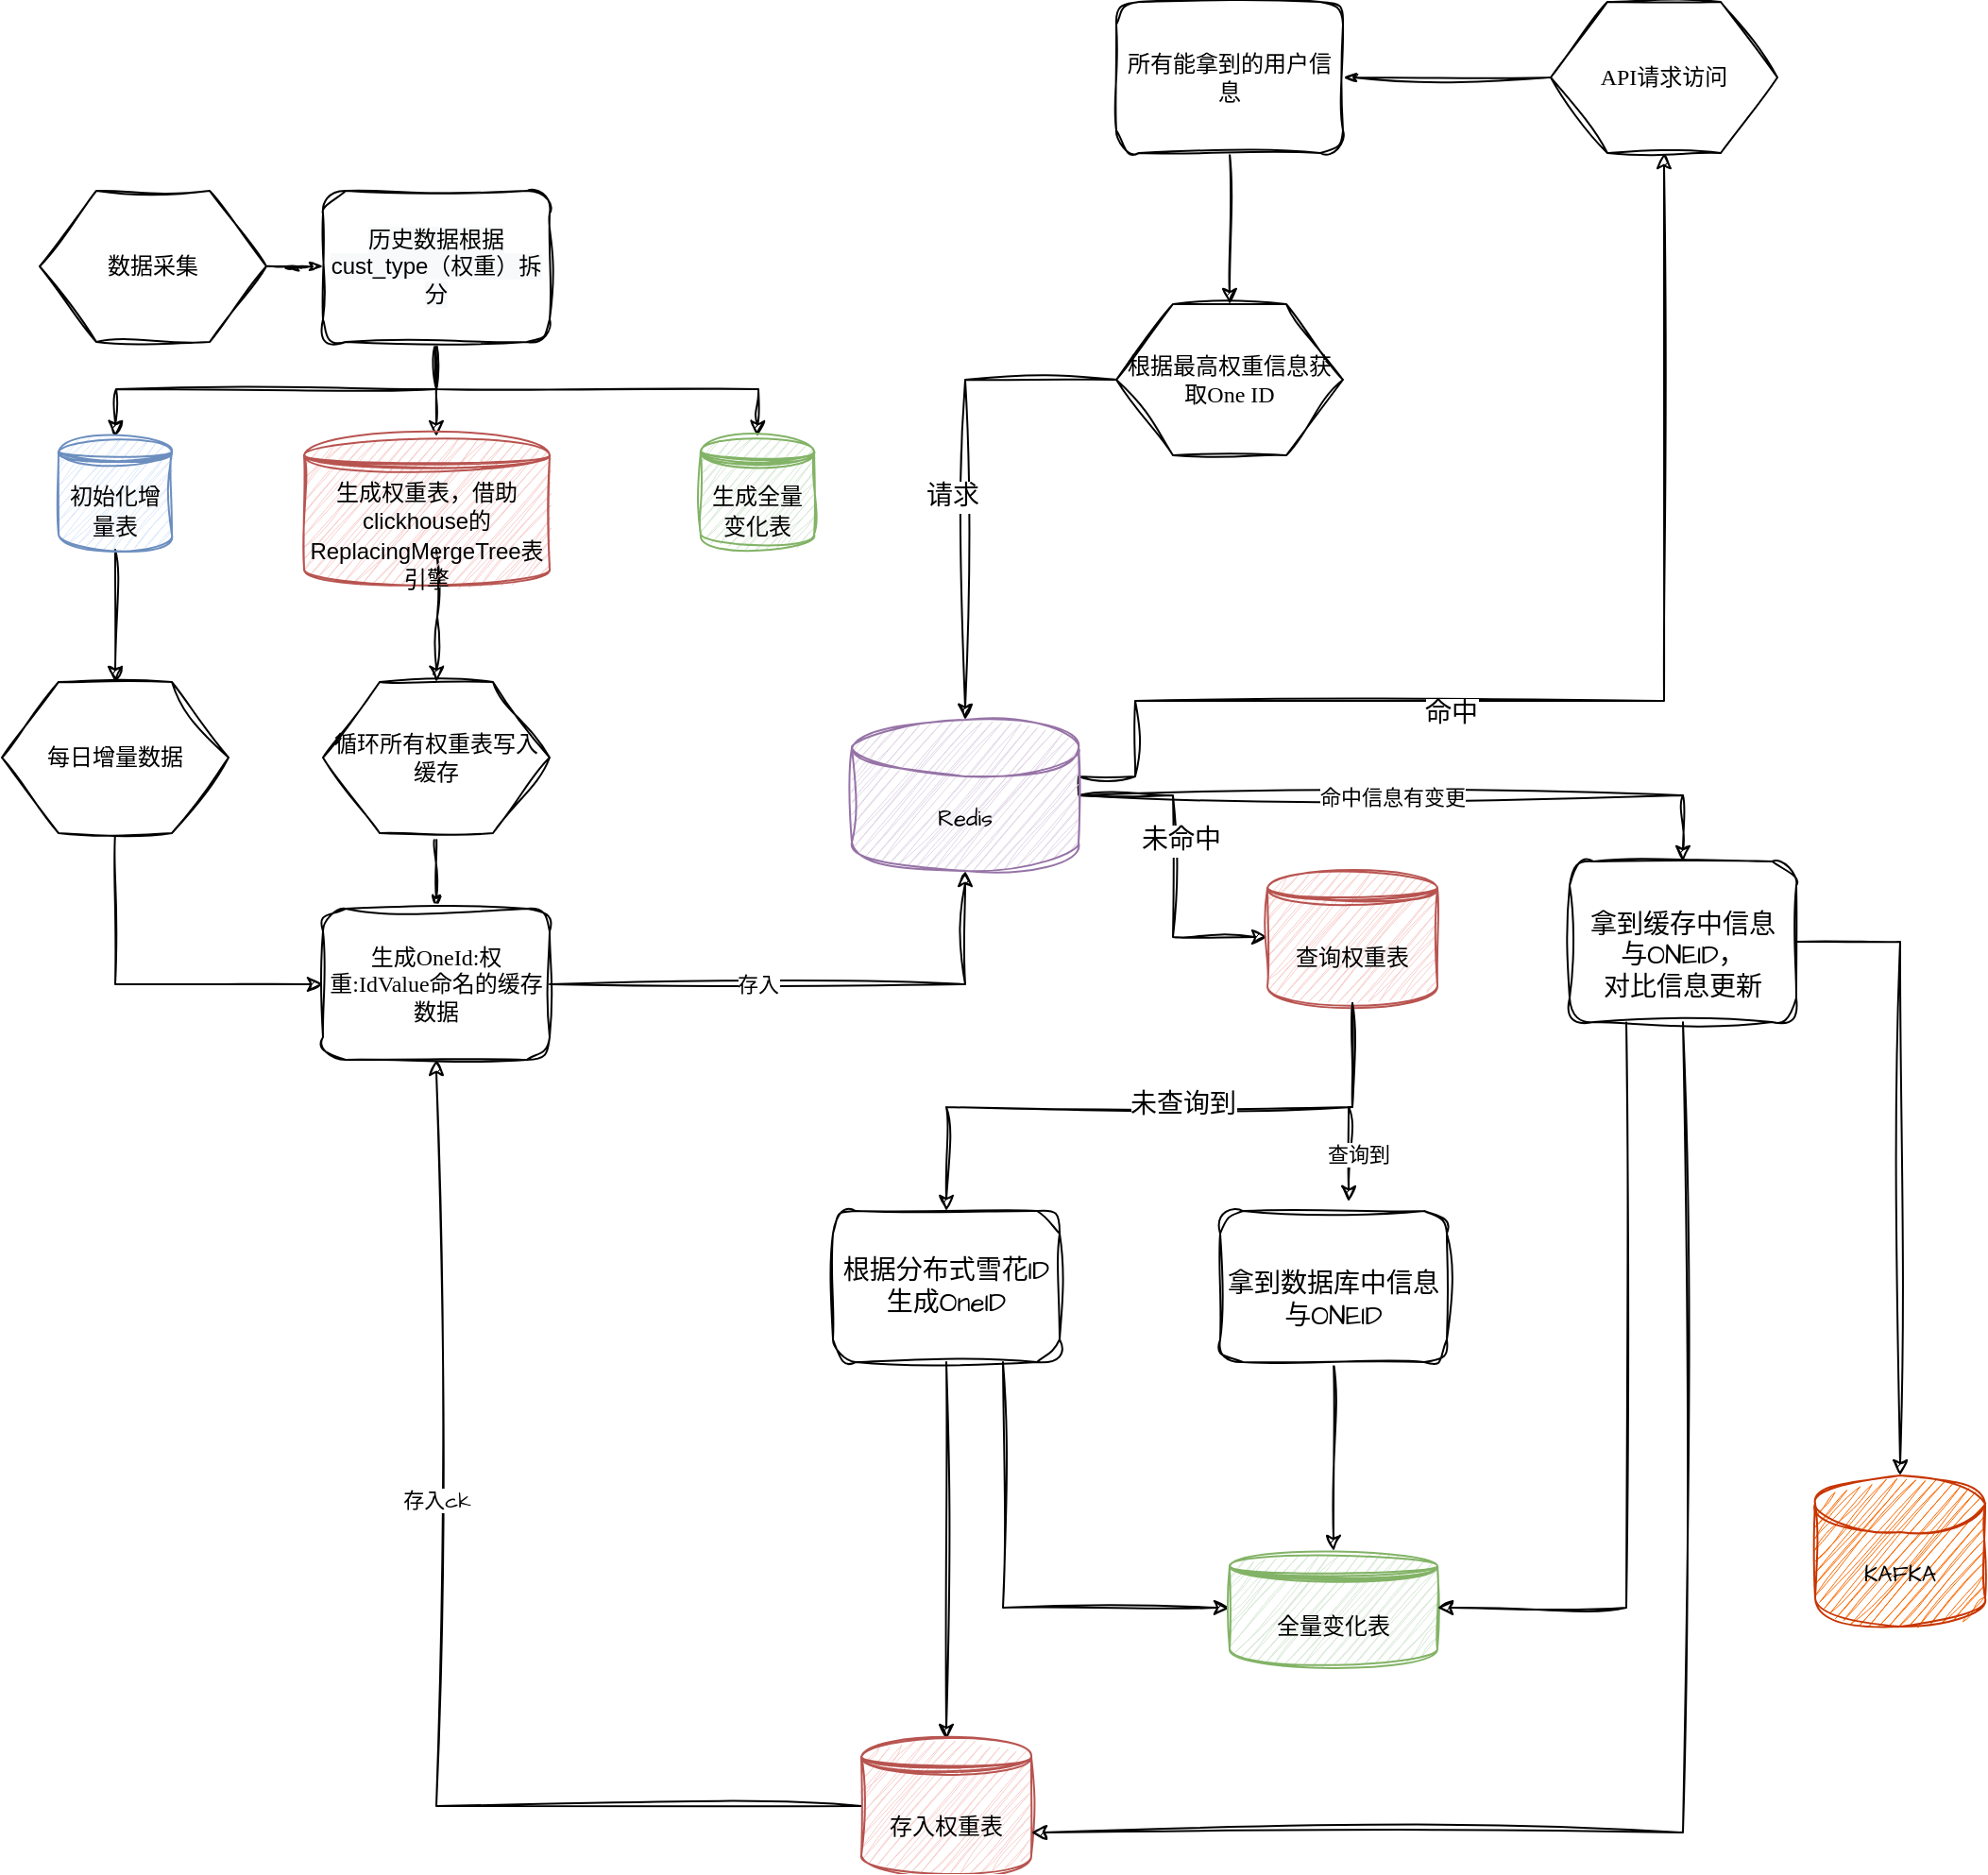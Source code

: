 <mxfile version="24.8.3">
  <diagram name="Page-1" id="8ce9d11a-91a2-4d17-14d8-a56ed91bf033">
    <mxGraphModel dx="1026" dy="566" grid="1" gridSize="10" guides="1" tooltips="1" connect="1" arrows="1" fold="1" page="1" pageScale="1" pageWidth="1100" pageHeight="850" background="none" math="0" shadow="0">
      <root>
        <mxCell id="0" />
        <mxCell id="1" parent="0" />
        <mxCell id="17ea667e15c223fc-28" style="edgeStyle=orthogonalEdgeStyle;rounded=1;html=1;labelBackgroundColor=none;startArrow=none;startFill=0;startSize=5;endArrow=classicThin;endFill=1;endSize=5;jettySize=auto;orthogonalLoop=1;strokeWidth=1;fontFamily=Verdana;fontSize=8;sketch=1;curveFitting=1;jiggle=2;" parent="1" source="17ea667e15c223fc-1" target="17ea667e15c223fc-2" edge="1">
          <mxGeometry relative="1" as="geometry" />
        </mxCell>
        <mxCell id="17ea667e15c223fc-1" value="数据采集" style="shape=hexagon;perimeter=hexagonPerimeter;whiteSpace=wrap;html=1;rounded=0;shadow=0;labelBackgroundColor=none;strokeWidth=1;fontFamily=Verdana;fontSize=12;align=center;sketch=1;curveFitting=1;jiggle=2;" parent="1" vertex="1">
          <mxGeometry x="60" y="160" width="120" height="80" as="geometry" />
        </mxCell>
        <mxCell id="AdUlFIoriszSUGhNQ0Th-9" style="edgeStyle=orthogonalEdgeStyle;rounded=0;sketch=1;hachureGap=4;jiggle=2;curveFitting=1;orthogonalLoop=1;jettySize=auto;html=1;exitX=0.5;exitY=1;exitDx=0;exitDy=0;entryX=0.5;entryY=0;entryDx=0;entryDy=0;fontFamily=Architects Daughter;fontSource=https%3A%2F%2Ffonts.googleapis.com%2Fcss%3Ffamily%3DArchitects%2BDaughter;" parent="1" source="17ea667e15c223fc-2" edge="1">
          <mxGeometry relative="1" as="geometry">
            <mxPoint x="100" y="290" as="targetPoint" />
          </mxGeometry>
        </mxCell>
        <mxCell id="AdUlFIoriszSUGhNQ0Th-10" style="edgeStyle=orthogonalEdgeStyle;rounded=0;sketch=1;hachureGap=4;jiggle=2;curveFitting=1;orthogonalLoop=1;jettySize=auto;html=1;exitX=0.5;exitY=1;exitDx=0;exitDy=0;fontFamily=Architects Daughter;fontSource=https%3A%2F%2Ffonts.googleapis.com%2Fcss%3Ffamily%3DArchitects%2BDaughter;" parent="1" source="17ea667e15c223fc-2" edge="1">
          <mxGeometry relative="1" as="geometry">
            <mxPoint x="440" y="290" as="targetPoint" />
          </mxGeometry>
        </mxCell>
        <mxCell id="AdUlFIoriszSUGhNQ0Th-12" style="edgeStyle=orthogonalEdgeStyle;rounded=0;sketch=1;hachureGap=4;jiggle=2;curveFitting=1;orthogonalLoop=1;jettySize=auto;html=1;exitX=0.5;exitY=1;exitDx=0;exitDy=0;entryX=0.5;entryY=0;entryDx=0;entryDy=0;fontFamily=Architects Daughter;fontSource=https%3A%2F%2Ffonts.googleapis.com%2Fcss%3Ffamily%3DArchitects%2BDaughter;" parent="1" source="17ea667e15c223fc-2" edge="1">
          <mxGeometry relative="1" as="geometry">
            <mxPoint x="270" y="290" as="targetPoint" />
          </mxGeometry>
        </mxCell>
        <mxCell id="17ea667e15c223fc-2" value="&lt;span style=&quot;font-family: Helvetica; background-color: rgb(248, 249, 250);&quot;&gt;历史数据根据cust_type（权重）拆分&lt;/span&gt;" style="rounded=1;whiteSpace=wrap;html=1;shadow=0;labelBackgroundColor=none;strokeWidth=1;fontFamily=Verdana;fontSize=12;align=center;sketch=1;curveFitting=1;jiggle=2;" parent="1" vertex="1">
          <mxGeometry x="210" y="160" width="120" height="80" as="geometry" />
        </mxCell>
        <mxCell id="17ea667e15c223fc-39" style="edgeStyle=orthogonalEdgeStyle;rounded=1;html=1;labelBackgroundColor=none;startArrow=none;startFill=0;startSize=5;endArrow=classicThin;endFill=1;endSize=5;jettySize=auto;orthogonalLoop=1;strokeWidth=1;fontFamily=Verdana;fontSize=8;sketch=1;curveFitting=1;jiggle=2;" parent="1" source="17ea667e15c223fc-4" target="17ea667e15c223fc-7" edge="1">
          <mxGeometry relative="1" as="geometry" />
        </mxCell>
        <mxCell id="17ea667e15c223fc-4" value="循环所有权重表写入缓存" style="shape=hexagon;perimeter=hexagonPerimeter;whiteSpace=wrap;html=1;rounded=0;shadow=0;labelBackgroundColor=none;strokeWidth=1;fontFamily=Verdana;fontSize=12;align=center;sketch=1;curveFitting=1;jiggle=2;" parent="1" vertex="1">
          <mxGeometry x="210" y="420" width="120" height="80" as="geometry" />
        </mxCell>
        <mxCell id="17ea667e15c223fc-7" value="生成OneId:权重:IdValue命名的缓存数据" style="rounded=1;whiteSpace=wrap;html=1;shadow=0;labelBackgroundColor=none;strokeWidth=1;fontFamily=Verdana;fontSize=12;align=center;sketch=1;curveFitting=1;jiggle=2;" parent="1" vertex="1">
          <mxGeometry x="210" y="540" width="120" height="80" as="geometry" />
        </mxCell>
        <mxCell id="17ea667e15c223fc-43" style="edgeStyle=orthogonalEdgeStyle;rounded=1;html=1;labelBackgroundColor=none;startArrow=none;startFill=0;startSize=5;endArrow=classicThin;endFill=1;endSize=5;jettySize=auto;orthogonalLoop=1;strokeWidth=1;fontFamily=Verdana;fontSize=8;sketch=1;curveFitting=1;jiggle=2;" parent="1" source="17ea667e15c223fc-13" target="17ea667e15c223fc-14" edge="1">
          <mxGeometry relative="1" as="geometry" />
        </mxCell>
        <mxCell id="17ea667e15c223fc-13" value="API请求访问" style="shape=hexagon;perimeter=hexagonPerimeter;whiteSpace=wrap;html=1;rounded=0;shadow=0;labelBackgroundColor=none;strokeWidth=1;fontFamily=Verdana;fontSize=12;align=center;sketch=1;curveFitting=1;jiggle=2;" parent="1" vertex="1">
          <mxGeometry x="860" y="60" width="120" height="80" as="geometry" />
        </mxCell>
        <mxCell id="AdUlFIoriszSUGhNQ0Th-27" style="edgeStyle=orthogonalEdgeStyle;rounded=0;sketch=1;hachureGap=4;jiggle=2;curveFitting=1;orthogonalLoop=1;jettySize=auto;html=1;exitX=0.5;exitY=1;exitDx=0;exitDy=0;entryX=0.5;entryY=0;entryDx=0;entryDy=0;fontFamily=Architects Daughter;fontSource=https%3A%2F%2Ffonts.googleapis.com%2Fcss%3Ffamily%3DArchitects%2BDaughter;" parent="1" source="17ea667e15c223fc-14" target="AdUlFIoriszSUGhNQ0Th-26" edge="1">
          <mxGeometry relative="1" as="geometry" />
        </mxCell>
        <mxCell id="17ea667e15c223fc-14" value="所有能拿到的用户信息" style="rounded=1;whiteSpace=wrap;html=1;shadow=0;labelBackgroundColor=none;strokeWidth=1;fontFamily=Verdana;fontSize=12;align=center;sketch=1;curveFitting=1;jiggle=2;" parent="1" vertex="1">
          <mxGeometry x="630" y="60" width="120" height="80" as="geometry" />
        </mxCell>
        <mxCell id="AdUlFIoriszSUGhNQ0Th-13" style="edgeStyle=orthogonalEdgeStyle;rounded=0;sketch=1;hachureGap=4;jiggle=2;curveFitting=1;orthogonalLoop=1;jettySize=auto;html=1;exitX=0.5;exitY=1;exitDx=0;exitDy=0;entryX=0.5;entryY=0;entryDx=0;entryDy=0;fontFamily=Architects Daughter;fontSource=https%3A%2F%2Ffonts.googleapis.com%2Fcss%3Ffamily%3DArchitects%2BDaughter;" parent="1" target="17ea667e15c223fc-4" edge="1">
          <mxGeometry relative="1" as="geometry">
            <mxPoint x="270" y="350" as="sourcePoint" />
          </mxGeometry>
        </mxCell>
        <mxCell id="AdUlFIoriszSUGhNQ0Th-148" style="edgeStyle=orthogonalEdgeStyle;rounded=0;sketch=1;hachureGap=4;jiggle=2;curveFitting=1;orthogonalLoop=1;jettySize=auto;html=1;exitX=0;exitY=0.5;exitDx=0;exitDy=0;fontFamily=Architects Daughter;fontSource=https%3A%2F%2Ffonts.googleapis.com%2Fcss%3Ffamily%3DArchitects%2BDaughter;" parent="1" source="AdUlFIoriszSUGhNQ0Th-26" target="AdUlFIoriszSUGhNQ0Th-31" edge="1">
          <mxGeometry relative="1" as="geometry" />
        </mxCell>
        <mxCell id="AdUlFIoriszSUGhNQ0Th-149" value="&lt;font style=&quot;font-size: 14px;&quot;&gt;请求&lt;/font&gt;" style="edgeLabel;html=1;align=center;verticalAlign=middle;resizable=0;points=[];sketch=1;hachureGap=4;jiggle=2;curveFitting=1;fontFamily=Architects Daughter;fontSource=https%3A%2F%2Ffonts.googleapis.com%2Fcss%3Ffamily%3DArchitects%2BDaughter;" parent="AdUlFIoriszSUGhNQ0Th-148" vertex="1" connectable="0">
          <mxGeometry x="0.089" y="-7" relative="1" as="geometry">
            <mxPoint as="offset" />
          </mxGeometry>
        </mxCell>
        <mxCell id="AdUlFIoriszSUGhNQ0Th-26" value="根据最高权重信息获取One ID" style="shape=hexagon;perimeter=hexagonPerimeter;whiteSpace=wrap;html=1;rounded=0;shadow=0;labelBackgroundColor=none;strokeWidth=1;fontFamily=Verdana;fontSize=12;align=center;sketch=1;curveFitting=1;jiggle=2;" parent="1" vertex="1">
          <mxGeometry x="630" y="220" width="120" height="80" as="geometry" />
        </mxCell>
        <mxCell id="AdUlFIoriszSUGhNQ0Th-89" style="edgeStyle=orthogonalEdgeStyle;rounded=0;sketch=1;hachureGap=4;jiggle=2;curveFitting=1;orthogonalLoop=1;jettySize=auto;html=1;exitX=1;exitY=0.5;exitDx=0;exitDy=0;exitPerimeter=0;entryX=0;entryY=0.5;entryDx=0;entryDy=0;fontFamily=Architects Daughter;fontSource=https%3A%2F%2Ffonts.googleapis.com%2Fcss%3Ffamily%3DArchitects%2BDaughter;" parent="1" source="AdUlFIoriszSUGhNQ0Th-31" target="AdUlFIoriszSUGhNQ0Th-62" edge="1">
          <mxGeometry relative="1" as="geometry" />
        </mxCell>
        <mxCell id="AdUlFIoriszSUGhNQ0Th-90" value="&lt;font style=&quot;font-size: 14px;&quot;&gt;未命中&lt;/font&gt;" style="edgeLabel;html=1;align=center;verticalAlign=middle;resizable=0;points=[];sketch=1;hachureGap=4;jiggle=2;curveFitting=1;fontFamily=Architects Daughter;fontSource=https%3A%2F%2Ffonts.googleapis.com%2Fcss%3Ffamily%3DArchitects%2BDaughter;" parent="AdUlFIoriszSUGhNQ0Th-89" vertex="1" connectable="0">
          <mxGeometry x="-0.152" y="4" relative="1" as="geometry">
            <mxPoint as="offset" />
          </mxGeometry>
        </mxCell>
        <mxCell id="AdUlFIoriszSUGhNQ0Th-120" style="edgeStyle=orthogonalEdgeStyle;rounded=0;sketch=1;hachureGap=4;jiggle=2;curveFitting=1;orthogonalLoop=1;jettySize=auto;html=1;exitX=1;exitY=0.5;exitDx=0;exitDy=0;exitPerimeter=0;fontFamily=Architects Daughter;fontSource=https%3A%2F%2Ffonts.googleapis.com%2Fcss%3Ffamily%3DArchitects%2BDaughter;entryX=0.5;entryY=0;entryDx=0;entryDy=0;" parent="1" source="AdUlFIoriszSUGhNQ0Th-31" target="AdUlFIoriszSUGhNQ0Th-122" edge="1">
          <mxGeometry relative="1" as="geometry">
            <mxPoint x="950" y="480" as="targetPoint" />
          </mxGeometry>
        </mxCell>
        <mxCell id="AdUlFIoriszSUGhNQ0Th-121" value="命中信息有变更" style="edgeLabel;html=1;align=center;verticalAlign=middle;resizable=0;points=[];sketch=1;hachureGap=4;jiggle=2;curveFitting=1;fontFamily=Architects Daughter;fontSource=https%3A%2F%2Ffonts.googleapis.com%2Fcss%3Ffamily%3DArchitects%2BDaughter;" parent="AdUlFIoriszSUGhNQ0Th-120" vertex="1" connectable="0">
          <mxGeometry x="-0.066" y="-1" relative="1" as="geometry">
            <mxPoint as="offset" />
          </mxGeometry>
        </mxCell>
        <mxCell id="AdUlFIoriszSUGhNQ0Th-139" style="edgeStyle=orthogonalEdgeStyle;rounded=0;sketch=1;hachureGap=4;jiggle=2;curveFitting=1;orthogonalLoop=1;jettySize=auto;html=1;exitX=1;exitY=0.5;exitDx=0;exitDy=0;exitPerimeter=0;entryX=0.5;entryY=1;entryDx=0;entryDy=0;fontFamily=Architects Daughter;fontSource=https%3A%2F%2Ffonts.googleapis.com%2Fcss%3Ffamily%3DArchitects%2BDaughter;" parent="1" source="AdUlFIoriszSUGhNQ0Th-31" target="17ea667e15c223fc-13" edge="1">
          <mxGeometry relative="1" as="geometry">
            <Array as="points">
              <mxPoint x="610" y="470" />
              <mxPoint x="640" y="470" />
              <mxPoint x="640" y="430" />
              <mxPoint x="920" y="430" />
            </Array>
          </mxGeometry>
        </mxCell>
        <mxCell id="AdUlFIoriszSUGhNQ0Th-140" value="&lt;font style=&quot;font-size: 14px;&quot;&gt;命中&lt;/font&gt;" style="edgeLabel;html=1;align=center;verticalAlign=middle;resizable=0;points=[];sketch=1;hachureGap=4;jiggle=2;curveFitting=1;fontFamily=Architects Daughter;fontSource=https%3A%2F%2Ffonts.googleapis.com%2Fcss%3Ffamily%3DArchitects%2BDaughter;" parent="AdUlFIoriszSUGhNQ0Th-139" vertex="1" connectable="0">
          <mxGeometry x="-0.242" y="-7" relative="1" as="geometry">
            <mxPoint as="offset" />
          </mxGeometry>
        </mxCell>
        <mxCell id="AdUlFIoriszSUGhNQ0Th-31" value="Redis" style="shape=cylinder3;whiteSpace=wrap;html=1;boundedLbl=1;backgroundOutline=1;size=15;sketch=1;hachureGap=4;jiggle=2;curveFitting=1;fontFamily=Architects Daughter;fontSource=https%3A%2F%2Ffonts.googleapis.com%2Fcss%3Ffamily%3DArchitects%2BDaughter;fillColor=#e1d5e7;strokeColor=#9673a6;" parent="1" vertex="1">
          <mxGeometry x="490" y="440" width="120" height="80" as="geometry" />
        </mxCell>
        <mxCell id="AdUlFIoriszSUGhNQ0Th-40" style="edgeStyle=orthogonalEdgeStyle;rounded=0;sketch=1;hachureGap=4;jiggle=2;curveFitting=1;orthogonalLoop=1;jettySize=auto;html=1;exitX=1;exitY=0.5;exitDx=0;exitDy=0;entryX=0.5;entryY=1;entryDx=0;entryDy=0;entryPerimeter=0;fontFamily=Architects Daughter;fontSource=https%3A%2F%2Ffonts.googleapis.com%2Fcss%3Ffamily%3DArchitects%2BDaughter;" parent="1" source="17ea667e15c223fc-7" target="AdUlFIoriszSUGhNQ0Th-31" edge="1">
          <mxGeometry relative="1" as="geometry" />
        </mxCell>
        <mxCell id="AdUlFIoriszSUGhNQ0Th-41" value="存入" style="edgeLabel;html=1;align=center;verticalAlign=middle;resizable=0;points=[];sketch=1;hachureGap=4;jiggle=2;curveFitting=1;fontFamily=Architects Daughter;fontSource=https%3A%2F%2Ffonts.googleapis.com%2Fcss%3Ffamily%3DArchitects%2BDaughter;" parent="AdUlFIoriszSUGhNQ0Th-40" vertex="1" connectable="0">
          <mxGeometry x="-0.218" relative="1" as="geometry">
            <mxPoint as="offset" />
          </mxGeometry>
        </mxCell>
        <mxCell id="AdUlFIoriszSUGhNQ0Th-132" style="edgeStyle=orthogonalEdgeStyle;rounded=0;sketch=1;hachureGap=4;jiggle=2;curveFitting=1;orthogonalLoop=1;jettySize=auto;html=1;exitX=0.5;exitY=1;exitDx=0;exitDy=0;entryX=0.5;entryY=0;entryDx=0;entryDy=0;fontFamily=Architects Daughter;fontSource=https%3A%2F%2Ffonts.googleapis.com%2Fcss%3Ffamily%3DArchitects%2BDaughter;" parent="1" source="AdUlFIoriszSUGhNQ0Th-56" target="AdUlFIoriszSUGhNQ0Th-130" edge="1">
          <mxGeometry relative="1" as="geometry" />
        </mxCell>
        <mxCell id="AdUlFIoriszSUGhNQ0Th-56" value="&lt;span style=&quot;font-family: Helvetica;&quot;&gt;初始化增量表&lt;/span&gt;" style="shape=datastore;whiteSpace=wrap;html=1;sketch=1;hachureGap=4;jiggle=2;curveFitting=1;fontFamily=Architects Daughter;fontSource=https%3A%2F%2Ffonts.googleapis.com%2Fcss%3Ffamily%3DArchitects%2BDaughter;textShadow=0;fillColor=#dae8fc;strokeColor=#6c8ebf;" parent="1" vertex="1">
          <mxGeometry x="70" y="290" width="60" height="60" as="geometry" />
        </mxCell>
        <mxCell id="AdUlFIoriszSUGhNQ0Th-58" value="&lt;span style=&quot;font-family: Helvetica;&quot;&gt;生成权重表，借助clickhouse的ReplacingMergeTree表引擎&lt;/span&gt;" style="shape=datastore;whiteSpace=wrap;html=1;sketch=1;hachureGap=4;jiggle=2;curveFitting=1;fontFamily=Architects Daughter;fontSource=https%3A%2F%2Ffonts.googleapis.com%2Fcss%3Ffamily%3DArchitects%2BDaughter;textShadow=0;fillColor=#f8cecc;strokeColor=#b85450;" parent="1" vertex="1">
          <mxGeometry x="200" y="290" width="130" height="80" as="geometry" />
        </mxCell>
        <mxCell id="AdUlFIoriszSUGhNQ0Th-60" value="&lt;span style=&quot;font-family: Helvetica;&quot;&gt;生成全量变化表&lt;/span&gt;" style="shape=datastore;whiteSpace=wrap;html=1;sketch=1;hachureGap=4;jiggle=2;curveFitting=1;fontFamily=Architects Daughter;fontSource=https%3A%2F%2Ffonts.googleapis.com%2Fcss%3Ffamily%3DArchitects%2BDaughter;textShadow=0;fillColor=#d5e8d4;strokeColor=#82b366;" parent="1" vertex="1">
          <mxGeometry x="410" y="290" width="60" height="60" as="geometry" />
        </mxCell>
        <mxCell id="AdUlFIoriszSUGhNQ0Th-84" style="edgeStyle=orthogonalEdgeStyle;rounded=0;sketch=1;hachureGap=4;jiggle=2;curveFitting=1;orthogonalLoop=1;jettySize=auto;html=1;exitX=0.5;exitY=1;exitDx=0;exitDy=0;fontFamily=Architects Daughter;fontSource=https%3A%2F%2Ffonts.googleapis.com%2Fcss%3Ffamily%3DArchitects%2BDaughter;" parent="1" source="AdUlFIoriszSUGhNQ0Th-62" target="AdUlFIoriszSUGhNQ0Th-73" edge="1">
          <mxGeometry relative="1" as="geometry" />
        </mxCell>
        <mxCell id="AdUlFIoriszSUGhNQ0Th-85" value="&lt;font style=&quot;font-size: 14px;&quot;&gt;未查询到&lt;/font&gt;" style="edgeLabel;html=1;align=center;verticalAlign=middle;resizable=0;points=[];sketch=1;hachureGap=4;jiggle=2;curveFitting=1;fontFamily=Architects Daughter;fontSource=https%3A%2F%2Ffonts.googleapis.com%2Fcss%3Ffamily%3DArchitects%2BDaughter;" parent="AdUlFIoriszSUGhNQ0Th-84" vertex="1" connectable="0">
          <mxGeometry x="-0.104" y="-1" relative="1" as="geometry">
            <mxPoint as="offset" />
          </mxGeometry>
        </mxCell>
        <mxCell id="AdUlFIoriszSUGhNQ0Th-62" value="&lt;span style=&quot;font-family: Helvetica;&quot;&gt;查询权重表&lt;/span&gt;" style="shape=datastore;whiteSpace=wrap;html=1;sketch=1;hachureGap=4;jiggle=2;curveFitting=1;fontFamily=Architects Daughter;fontSource=https%3A%2F%2Ffonts.googleapis.com%2Fcss%3Ffamily%3DArchitects%2BDaughter;textShadow=0;fillColor=#f8cecc;strokeColor=#b85450;" parent="1" vertex="1">
          <mxGeometry x="710" y="520" width="90" height="70" as="geometry" />
        </mxCell>
        <mxCell id="AdUlFIoriszSUGhNQ0Th-108" style="edgeStyle=orthogonalEdgeStyle;rounded=0;sketch=1;hachureGap=4;jiggle=2;curveFitting=1;orthogonalLoop=1;jettySize=auto;html=1;exitX=0.5;exitY=1;exitDx=0;exitDy=0;entryX=0.5;entryY=0;entryDx=0;entryDy=0;fontFamily=Architects Daughter;fontSource=https%3A%2F%2Ffonts.googleapis.com%2Fcss%3Ffamily%3DArchitects%2BDaughter;" parent="1" source="AdUlFIoriszSUGhNQ0Th-73" target="AdUlFIoriszSUGhNQ0Th-96" edge="1">
          <mxGeometry relative="1" as="geometry" />
        </mxCell>
        <mxCell id="AdUlFIoriszSUGhNQ0Th-147" style="edgeStyle=orthogonalEdgeStyle;rounded=0;sketch=1;hachureGap=4;jiggle=2;curveFitting=1;orthogonalLoop=1;jettySize=auto;html=1;exitX=0.75;exitY=1;exitDx=0;exitDy=0;entryX=0;entryY=0.5;entryDx=0;entryDy=0;fontFamily=Architects Daughter;fontSource=https%3A%2F%2Ffonts.googleapis.com%2Fcss%3Ffamily%3DArchitects%2BDaughter;" parent="1" source="AdUlFIoriszSUGhNQ0Th-73" target="AdUlFIoriszSUGhNQ0Th-80" edge="1">
          <mxGeometry relative="1" as="geometry" />
        </mxCell>
        <mxCell id="AdUlFIoriszSUGhNQ0Th-73" value="&lt;div&gt;&lt;div&gt;&lt;span style=&quot;font-family: &amp;quot;Architects Daughter&amp;quot;; font-size: 14px; text-wrap: nowrap; background-color: rgb(255, 255, 255);&quot;&gt;根据分布式雪花ID&lt;/span&gt;&lt;/div&gt;&lt;div&gt;&lt;span style=&quot;font-family: &amp;quot;Architects Daughter&amp;quot;; font-size: 14px; text-wrap: nowrap; background-color: rgb(255, 255, 255);&quot;&gt;生成OneID&lt;/span&gt;&lt;/div&gt;&lt;/div&gt;" style="rounded=1;whiteSpace=wrap;html=1;shadow=0;labelBackgroundColor=none;strokeWidth=1;fontFamily=Verdana;fontSize=12;align=center;sketch=1;curveFitting=1;jiggle=2;" parent="1" vertex="1">
          <mxGeometry x="480" y="700" width="120" height="80" as="geometry" />
        </mxCell>
        <mxCell id="AdUlFIoriszSUGhNQ0Th-80" value="&lt;span style=&quot;font-family: Helvetica;&quot;&gt;全量变化表&lt;/span&gt;" style="shape=datastore;whiteSpace=wrap;html=1;sketch=1;hachureGap=4;jiggle=2;curveFitting=1;fontFamily=Architects Daughter;fontSource=https%3A%2F%2Ffonts.googleapis.com%2Fcss%3Ffamily%3DArchitects%2BDaughter;textShadow=0;fillColor=#d5e8d4;strokeColor=#82b366;" parent="1" vertex="1">
          <mxGeometry x="690" y="880" width="110" height="60" as="geometry" />
        </mxCell>
        <mxCell id="AdUlFIoriszSUGhNQ0Th-146" style="edgeStyle=orthogonalEdgeStyle;rounded=0;sketch=1;hachureGap=4;jiggle=2;curveFitting=1;orthogonalLoop=1;jettySize=auto;html=1;exitX=0.5;exitY=1;exitDx=0;exitDy=0;entryX=0.5;entryY=0;entryDx=0;entryDy=0;fontFamily=Architects Daughter;fontSource=https%3A%2F%2Ffonts.googleapis.com%2Fcss%3Ffamily%3DArchitects%2BDaughter;" parent="1" source="AdUlFIoriszSUGhNQ0Th-92" target="AdUlFIoriszSUGhNQ0Th-80" edge="1">
          <mxGeometry relative="1" as="geometry" />
        </mxCell>
        <mxCell id="AdUlFIoriszSUGhNQ0Th-92" value="&lt;div&gt;&lt;br&gt;&lt;/div&gt;&lt;div&gt;&lt;span style=&quot;font-family: &amp;quot;Architects Daughter&amp;quot;; font-size: 14px; text-wrap: nowrap; background-color: rgb(255, 255, 255);&quot;&gt;拿到数据库中信息&lt;/span&gt;&lt;/div&gt;&lt;div&gt;&lt;span style=&quot;font-family: &amp;quot;Architects Daughter&amp;quot;; font-size: 14px; text-wrap: nowrap; background-color: rgb(255, 255, 255);&quot;&gt;与ONEID&lt;/span&gt;&lt;span style=&quot;font-family: &amp;quot;Architects Daughter&amp;quot;; font-size: 14px; text-wrap: nowrap; background-color: rgb(255, 255, 255);&quot;&gt;&lt;br&gt;&lt;/span&gt;&lt;/div&gt;" style="rounded=1;whiteSpace=wrap;html=1;shadow=0;labelBackgroundColor=none;strokeWidth=1;fontFamily=Verdana;fontSize=12;align=center;sketch=1;curveFitting=1;jiggle=2;" parent="1" vertex="1">
          <mxGeometry x="685" y="700" width="120" height="80" as="geometry" />
        </mxCell>
        <mxCell id="AdUlFIoriszSUGhNQ0Th-125" style="edgeStyle=orthogonalEdgeStyle;rounded=0;sketch=1;hachureGap=4;jiggle=2;curveFitting=1;orthogonalLoop=1;jettySize=auto;html=1;exitX=0;exitY=0.5;exitDx=0;exitDy=0;entryX=0.5;entryY=1;entryDx=0;entryDy=0;fontFamily=Architects Daughter;fontSource=https%3A%2F%2Ffonts.googleapis.com%2Fcss%3Ffamily%3DArchitects%2BDaughter;" parent="1" source="AdUlFIoriszSUGhNQ0Th-96" target="17ea667e15c223fc-7" edge="1">
          <mxGeometry relative="1" as="geometry" />
        </mxCell>
        <mxCell id="AdUlFIoriszSUGhNQ0Th-126" value="存入ck" style="edgeLabel;html=1;align=center;verticalAlign=middle;resizable=0;points=[];sketch=1;hachureGap=4;jiggle=2;curveFitting=1;fontFamily=Architects Daughter;fontSource=https%3A%2F%2Ffonts.googleapis.com%2Fcss%3Ffamily%3DArchitects%2BDaughter;" parent="AdUlFIoriszSUGhNQ0Th-125" vertex="1" connectable="0">
          <mxGeometry x="0.249" relative="1" as="geometry">
            <mxPoint as="offset" />
          </mxGeometry>
        </mxCell>
        <mxCell id="AdUlFIoriszSUGhNQ0Th-96" value="&lt;span style=&quot;font-family: Helvetica;&quot;&gt;存入权重表&lt;/span&gt;" style="shape=datastore;whiteSpace=wrap;html=1;sketch=1;hachureGap=4;jiggle=2;curveFitting=1;fontFamily=Architects Daughter;fontSource=https%3A%2F%2Ffonts.googleapis.com%2Fcss%3Ffamily%3DArchitects%2BDaughter;textShadow=0;fillColor=#f8cecc;strokeColor=#b85450;" parent="1" vertex="1">
          <mxGeometry x="495" y="980" width="90" height="70" as="geometry" />
        </mxCell>
        <mxCell id="AdUlFIoriszSUGhNQ0Th-115" style="edgeStyle=orthogonalEdgeStyle;rounded=0;sketch=1;hachureGap=4;jiggle=2;curveFitting=1;orthogonalLoop=1;jettySize=auto;html=1;exitX=0.5;exitY=1;exitDx=0;exitDy=0;entryX=0.567;entryY=-0.062;entryDx=0;entryDy=0;entryPerimeter=0;fontFamily=Architects Daughter;fontSource=https%3A%2F%2Ffonts.googleapis.com%2Fcss%3Ffamily%3DArchitects%2BDaughter;" parent="1" source="AdUlFIoriszSUGhNQ0Th-62" target="AdUlFIoriszSUGhNQ0Th-92" edge="1">
          <mxGeometry relative="1" as="geometry" />
        </mxCell>
        <mxCell id="AdUlFIoriszSUGhNQ0Th-116" value="查询到" style="edgeLabel;html=1;align=center;verticalAlign=middle;resizable=0;points=[];sketch=1;hachureGap=4;jiggle=2;curveFitting=1;fontFamily=Architects Daughter;fontSource=https%3A%2F%2Ffonts.googleapis.com%2Fcss%3Ffamily%3DArchitects%2BDaughter;" parent="AdUlFIoriszSUGhNQ0Th-115" vertex="1" connectable="0">
          <mxGeometry x="0.531" y="5" relative="1" as="geometry">
            <mxPoint as="offset" />
          </mxGeometry>
        </mxCell>
        <mxCell id="AdUlFIoriszSUGhNQ0Th-128" style="edgeStyle=orthogonalEdgeStyle;rounded=0;sketch=1;hachureGap=4;jiggle=2;curveFitting=1;orthogonalLoop=1;jettySize=auto;html=1;exitX=0.5;exitY=1;exitDx=0;exitDy=0;entryX=1;entryY=0.7;entryDx=0;entryDy=0;fontFamily=Architects Daughter;fontSource=https%3A%2F%2Ffonts.googleapis.com%2Fcss%3Ffamily%3DArchitects%2BDaughter;" parent="1" source="AdUlFIoriszSUGhNQ0Th-122" target="AdUlFIoriszSUGhNQ0Th-96" edge="1">
          <mxGeometry relative="1" as="geometry" />
        </mxCell>
        <mxCell id="AdUlFIoriszSUGhNQ0Th-138" style="edgeStyle=orthogonalEdgeStyle;rounded=0;sketch=1;hachureGap=4;jiggle=2;curveFitting=1;orthogonalLoop=1;jettySize=auto;html=1;exitX=1;exitY=0.5;exitDx=0;exitDy=0;fontFamily=Architects Daughter;fontSource=https%3A%2F%2Ffonts.googleapis.com%2Fcss%3Ffamily%3DArchitects%2BDaughter;" parent="1" source="AdUlFIoriszSUGhNQ0Th-122" target="AdUlFIoriszSUGhNQ0Th-135" edge="1">
          <mxGeometry relative="1" as="geometry" />
        </mxCell>
        <mxCell id="AdUlFIoriszSUGhNQ0Th-144" style="edgeStyle=orthogonalEdgeStyle;rounded=0;sketch=1;hachureGap=4;jiggle=2;curveFitting=1;orthogonalLoop=1;jettySize=auto;html=1;exitX=0.25;exitY=1;exitDx=0;exitDy=0;entryX=1;entryY=0.5;entryDx=0;entryDy=0;fontFamily=Architects Daughter;fontSource=https%3A%2F%2Ffonts.googleapis.com%2Fcss%3Ffamily%3DArchitects%2BDaughter;" parent="1" source="AdUlFIoriszSUGhNQ0Th-122" target="AdUlFIoriszSUGhNQ0Th-80" edge="1">
          <mxGeometry relative="1" as="geometry" />
        </mxCell>
        <mxCell id="AdUlFIoriszSUGhNQ0Th-122" value="&lt;div&gt;&lt;br&gt;&lt;/div&gt;&lt;div&gt;&lt;span style=&quot;font-family: &amp;quot;Architects Daughter&amp;quot;; font-size: 14px; text-wrap: nowrap; background-color: rgb(255, 255, 255);&quot;&gt;拿到缓存中信息&lt;/span&gt;&lt;/div&gt;&lt;div&gt;&lt;span style=&quot;font-family: &amp;quot;Architects Daughter&amp;quot;; font-size: 14px; text-wrap: nowrap; background-color: rgb(255, 255, 255);&quot;&gt;与ONEID，&lt;br&gt;&lt;/span&gt;&lt;span style=&quot;font-family: &amp;quot;Architects Daughter&amp;quot;; font-size: 14px; text-wrap: nowrap; background-color: rgb(255, 255, 255);&quot;&gt;对比信息更新&lt;/span&gt;&lt;/div&gt;" style="rounded=1;whiteSpace=wrap;html=1;shadow=0;labelBackgroundColor=none;strokeWidth=1;fontFamily=Verdana;fontSize=12;align=center;sketch=1;curveFitting=1;jiggle=2;" parent="1" vertex="1">
          <mxGeometry x="870" y="515" width="120" height="85" as="geometry" />
        </mxCell>
        <mxCell id="AdUlFIoriszSUGhNQ0Th-133" style="edgeStyle=orthogonalEdgeStyle;rounded=0;sketch=1;hachureGap=4;jiggle=2;curveFitting=1;orthogonalLoop=1;jettySize=auto;html=1;exitX=0.5;exitY=1;exitDx=0;exitDy=0;entryX=0;entryY=0.5;entryDx=0;entryDy=0;fontFamily=Architects Daughter;fontSource=https%3A%2F%2Ffonts.googleapis.com%2Fcss%3Ffamily%3DArchitects%2BDaughter;" parent="1" source="AdUlFIoriszSUGhNQ0Th-130" target="17ea667e15c223fc-7" edge="1">
          <mxGeometry relative="1" as="geometry" />
        </mxCell>
        <mxCell id="AdUlFIoriszSUGhNQ0Th-130" value="每日增量数据" style="shape=hexagon;perimeter=hexagonPerimeter;whiteSpace=wrap;html=1;rounded=0;shadow=0;labelBackgroundColor=none;strokeWidth=1;fontFamily=Verdana;fontSize=12;align=center;sketch=1;curveFitting=1;jiggle=2;" parent="1" vertex="1">
          <mxGeometry x="40" y="420" width="120" height="80" as="geometry" />
        </mxCell>
        <mxCell id="AdUlFIoriszSUGhNQ0Th-135" value="KAFKA" style="shape=cylinder3;whiteSpace=wrap;html=1;boundedLbl=1;backgroundOutline=1;size=15;sketch=1;hachureGap=4;jiggle=2;curveFitting=1;fontFamily=Architects Daughter;fontSource=https%3A%2F%2Ffonts.googleapis.com%2Fcss%3Ffamily%3DArchitects%2BDaughter;fillColor=#fa6800;fontColor=#000000;strokeColor=#C73500;" parent="1" vertex="1">
          <mxGeometry x="1000" y="840" width="90" height="80" as="geometry" />
        </mxCell>
      </root>
    </mxGraphModel>
  </diagram>
</mxfile>
